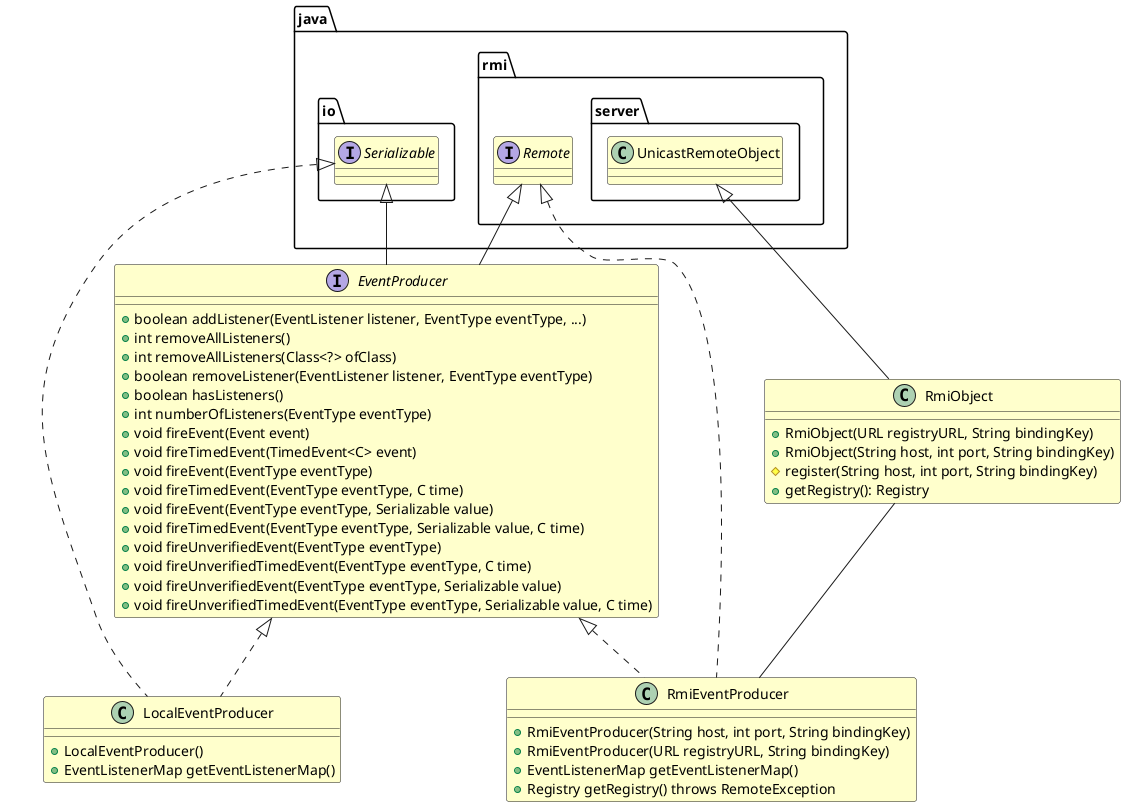 @startuml

skinparam class {
  BackgroundColor BUSINESS
}

interface EventProducer extends java.rmi.Remote, java.io.Serializable
{
  + boolean addListener(EventListener listener, EventType eventType, ...)
  + int removeAllListeners()
  + int removeAllListeners(Class<?> ofClass)
  + boolean removeListener(EventListener listener, EventType eventType)
  + boolean hasListeners()
  + int numberOfListeners(EventType eventType)
  + void fireEvent(Event event)
  + void fireTimedEvent(TimedEvent<C> event)
  + void fireEvent(EventType eventType)
  + void fireTimedEvent(EventType eventType, C time)
  + void fireEvent(EventType eventType, Serializable value)
  + void fireTimedEvent(EventType eventType, Serializable value, C time)
  + void fireUnverifiedEvent(EventType eventType)
  + void fireUnverifiedTimedEvent(EventType eventType, C time)
  + void fireUnverifiedEvent(EventType eventType, Serializable value)
  + void fireUnverifiedTimedEvent(EventType eventType, Serializable value, C time)
}

class LocalEventProducer implements EventProducer, java.io.Serializable
{
  + LocalEventProducer()
  + EventListenerMap getEventListenerMap()
}

class RmiEventProducer implements EventProducer, java.rmi.Remote
{
  + RmiEventProducer(String host, int port, String bindingKey)
  + RmiEventProducer(URL registryURL, String bindingKey)
  + EventListenerMap getEventListenerMap()
  + Registry getRegistry() throws RemoteException
}

class RmiObject extends java.rmi.server.UnicastRemoteObject
{
  + RmiObject(URL registryURL, String bindingKey)
  + RmiObject(String host, int port, String bindingKey)
  # register(String host, int port, String bindingKey)
  + getRegistry(): Registry
}

RmiObject -- RmiEventProducer

@enduml